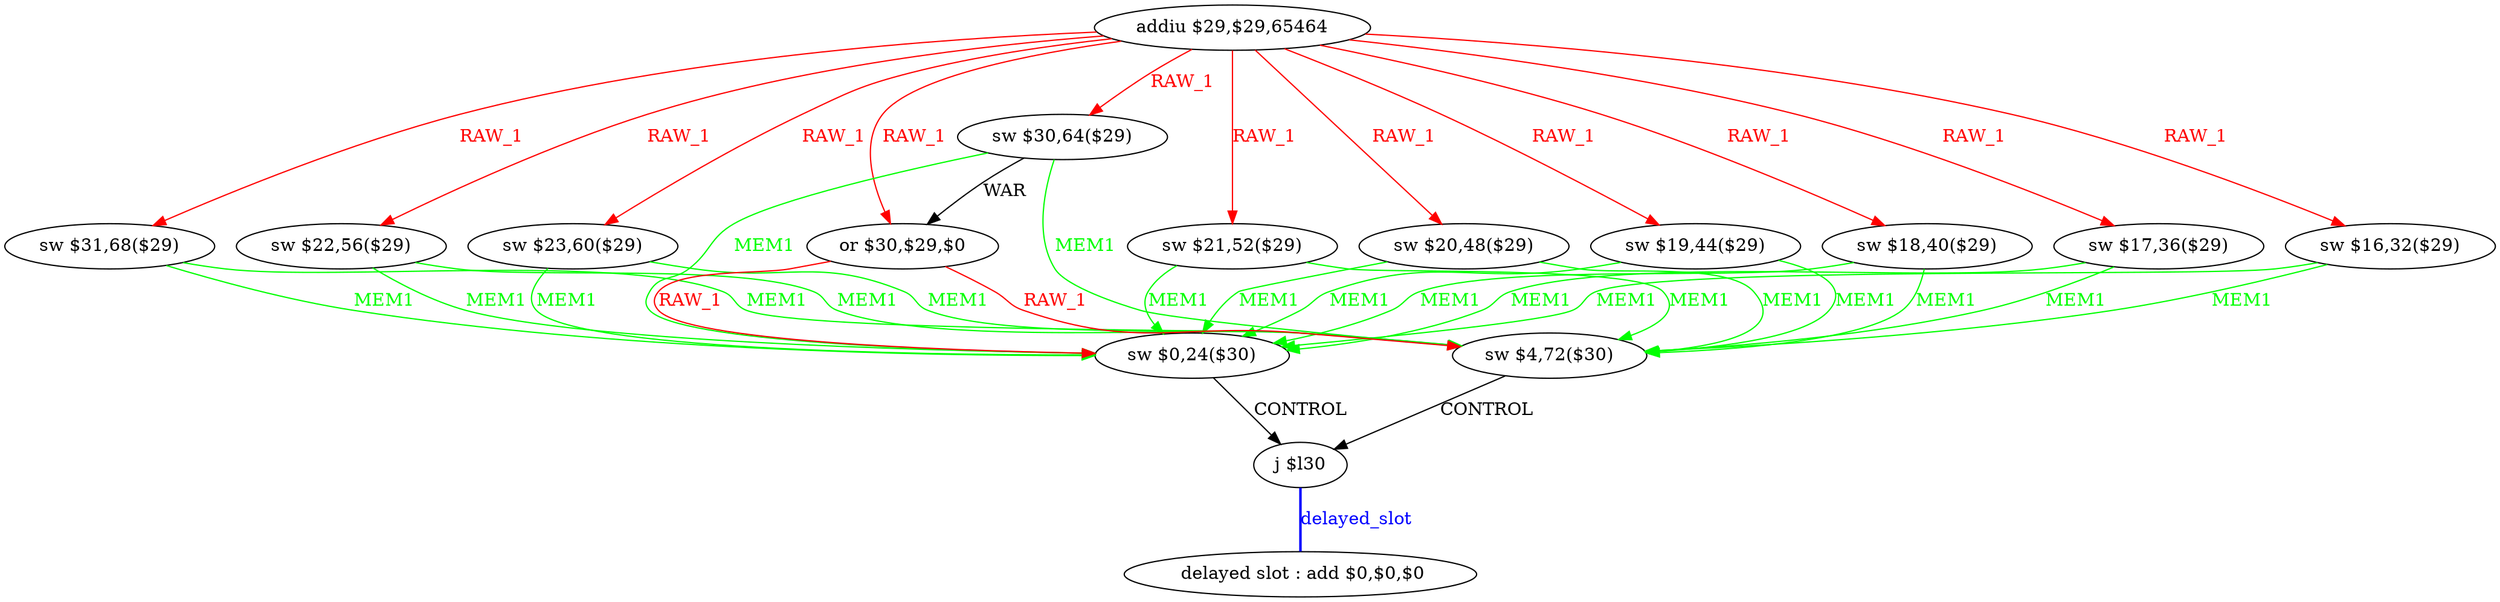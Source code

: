 digraph G1 {
node [shape = ellipse];
i15 [label = " delayed slot : add $0,$0,$0"] ;
i14 ->  i15 [style = bold, dir= none, fontcolor = blue, color = blue, label= "delayed_slot"];
i14 [label = "j $l30"] ;
i0 [label = "addiu $29,$29,65464"] ;
i0 ->  i1 [color = red, fontcolor = red, label= "RAW_1"];
i0 ->  i2 [color = red, fontcolor = red, label= "RAW_1"];
i0 ->  i3 [color = red, fontcolor = red, label= "RAW_1"];
i0 ->  i4 [color = red, fontcolor = red, label= "RAW_1"];
i0 ->  i5 [color = red, fontcolor = red, label= "RAW_1"];
i0 ->  i6 [color = red, fontcolor = red, label= "RAW_1"];
i0 ->  i7 [color = red, fontcolor = red, label= "RAW_1"];
i0 ->  i8 [color = red, fontcolor = red, label= "RAW_1"];
i0 ->  i9 [color = red, fontcolor = red, label= "RAW_1"];
i0 ->  i10 [color = red, fontcolor = red, label= "RAW_1"];
i0 ->  i11 [color = red, fontcolor = red, label= "RAW_1"];
i1 [label = "sw $31,68($29)"] ;
i1 ->  i12 [color = green, fontcolor = green, label= "MEM1"];
i1 ->  i13 [color = green, fontcolor = green, label= "MEM1"];
i12 [label = "sw $4,72($30)"] ;
i12 ->  i14 [label= "CONTROL"];
i13 [label = "sw $0,24($30)"] ;
i13 ->  i14 [label= "CONTROL"];
i2 [label = "sw $30,64($29)"] ;
i2 ->  i11 [label= "WAR"];
i2 ->  i12 [color = green, fontcolor = green, label= "MEM1"];
i2 ->  i13 [color = green, fontcolor = green, label= "MEM1"];
i11 [label = "or $30,$29,$0"] ;
i11 ->  i12 [color = red, fontcolor = red, label= "RAW_1"];
i11 ->  i13 [color = red, fontcolor = red, label= "RAW_1"];
i3 [label = "sw $23,60($29)"] ;
i3 ->  i12 [color = green, fontcolor = green, label= "MEM1"];
i3 ->  i13 [color = green, fontcolor = green, label= "MEM1"];
i4 [label = "sw $22,56($29)"] ;
i4 ->  i12 [color = green, fontcolor = green, label= "MEM1"];
i4 ->  i13 [color = green, fontcolor = green, label= "MEM1"];
i5 [label = "sw $21,52($29)"] ;
i5 ->  i12 [color = green, fontcolor = green, label= "MEM1"];
i5 ->  i13 [color = green, fontcolor = green, label= "MEM1"];
i6 [label = "sw $20,48($29)"] ;
i6 ->  i12 [color = green, fontcolor = green, label= "MEM1"];
i6 ->  i13 [color = green, fontcolor = green, label= "MEM1"];
i7 [label = "sw $19,44($29)"] ;
i7 ->  i12 [color = green, fontcolor = green, label= "MEM1"];
i7 ->  i13 [color = green, fontcolor = green, label= "MEM1"];
i8 [label = "sw $18,40($29)"] ;
i8 ->  i12 [color = green, fontcolor = green, label= "MEM1"];
i8 ->  i13 [color = green, fontcolor = green, label= "MEM1"];
i9 [label = "sw $17,36($29)"] ;
i9 ->  i12 [color = green, fontcolor = green, label= "MEM1"];
i9 ->  i13 [color = green, fontcolor = green, label= "MEM1"];
i10 [label = "sw $16,32($29)"] ;
i10 ->  i12 [color = green, fontcolor = green, label= "MEM1"];
i10 ->  i13 [color = green, fontcolor = green, label= "MEM1"];
}
